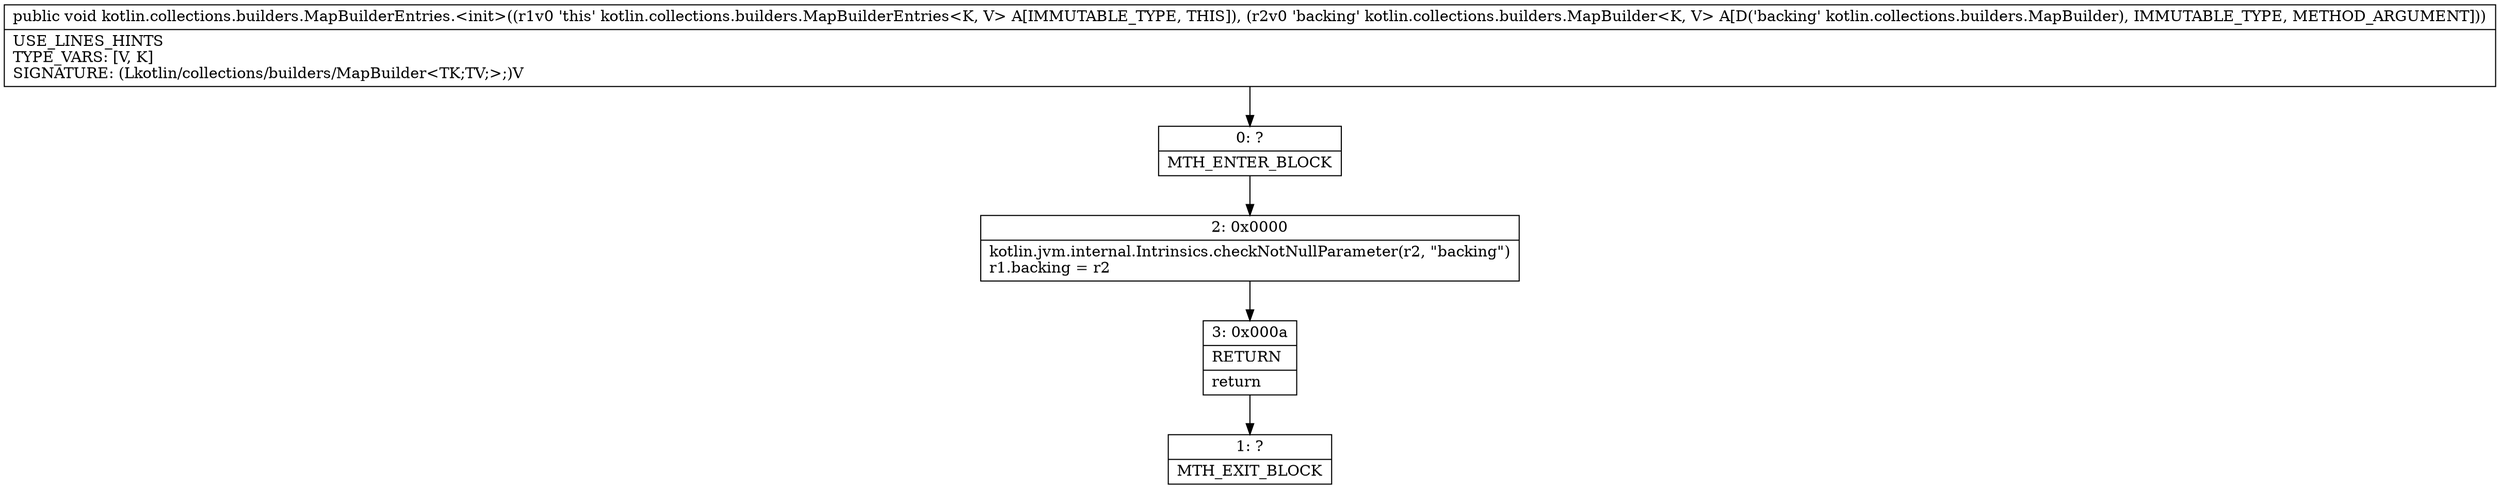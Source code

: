 digraph "CFG forkotlin.collections.builders.MapBuilderEntries.\<init\>(Lkotlin\/collections\/builders\/MapBuilder;)V" {
Node_0 [shape=record,label="{0\:\ ?|MTH_ENTER_BLOCK\l}"];
Node_2 [shape=record,label="{2\:\ 0x0000|kotlin.jvm.internal.Intrinsics.checkNotNullParameter(r2, \"backing\")\lr1.backing = r2\l}"];
Node_3 [shape=record,label="{3\:\ 0x000a|RETURN\l|return\l}"];
Node_1 [shape=record,label="{1\:\ ?|MTH_EXIT_BLOCK\l}"];
MethodNode[shape=record,label="{public void kotlin.collections.builders.MapBuilderEntries.\<init\>((r1v0 'this' kotlin.collections.builders.MapBuilderEntries\<K, V\> A[IMMUTABLE_TYPE, THIS]), (r2v0 'backing' kotlin.collections.builders.MapBuilder\<K, V\> A[D('backing' kotlin.collections.builders.MapBuilder), IMMUTABLE_TYPE, METHOD_ARGUMENT]))  | USE_LINES_HINTS\lTYPE_VARS: [V, K]\lSIGNATURE: (Lkotlin\/collections\/builders\/MapBuilder\<TK;TV;\>;)V\l}"];
MethodNode -> Node_0;Node_0 -> Node_2;
Node_2 -> Node_3;
Node_3 -> Node_1;
}

